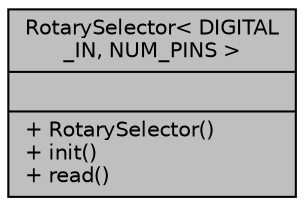 digraph "RotarySelector&lt; DIGITAL_IN, NUM_PINS &gt;"
{
  edge [fontname="Helvetica",fontsize="10",labelfontname="Helvetica",labelfontsize="10"];
  node [fontname="Helvetica",fontsize="10",shape=record];
  Node2 [label="{RotarySelector\< DIGITAL\l_IN, NUM_PINS \>\n||+ RotarySelector()\l+ init()\l+ read()\l}",height=0.2,width=0.4,color="black", fillcolor="grey75", style="filled", fontcolor="black"];
}
